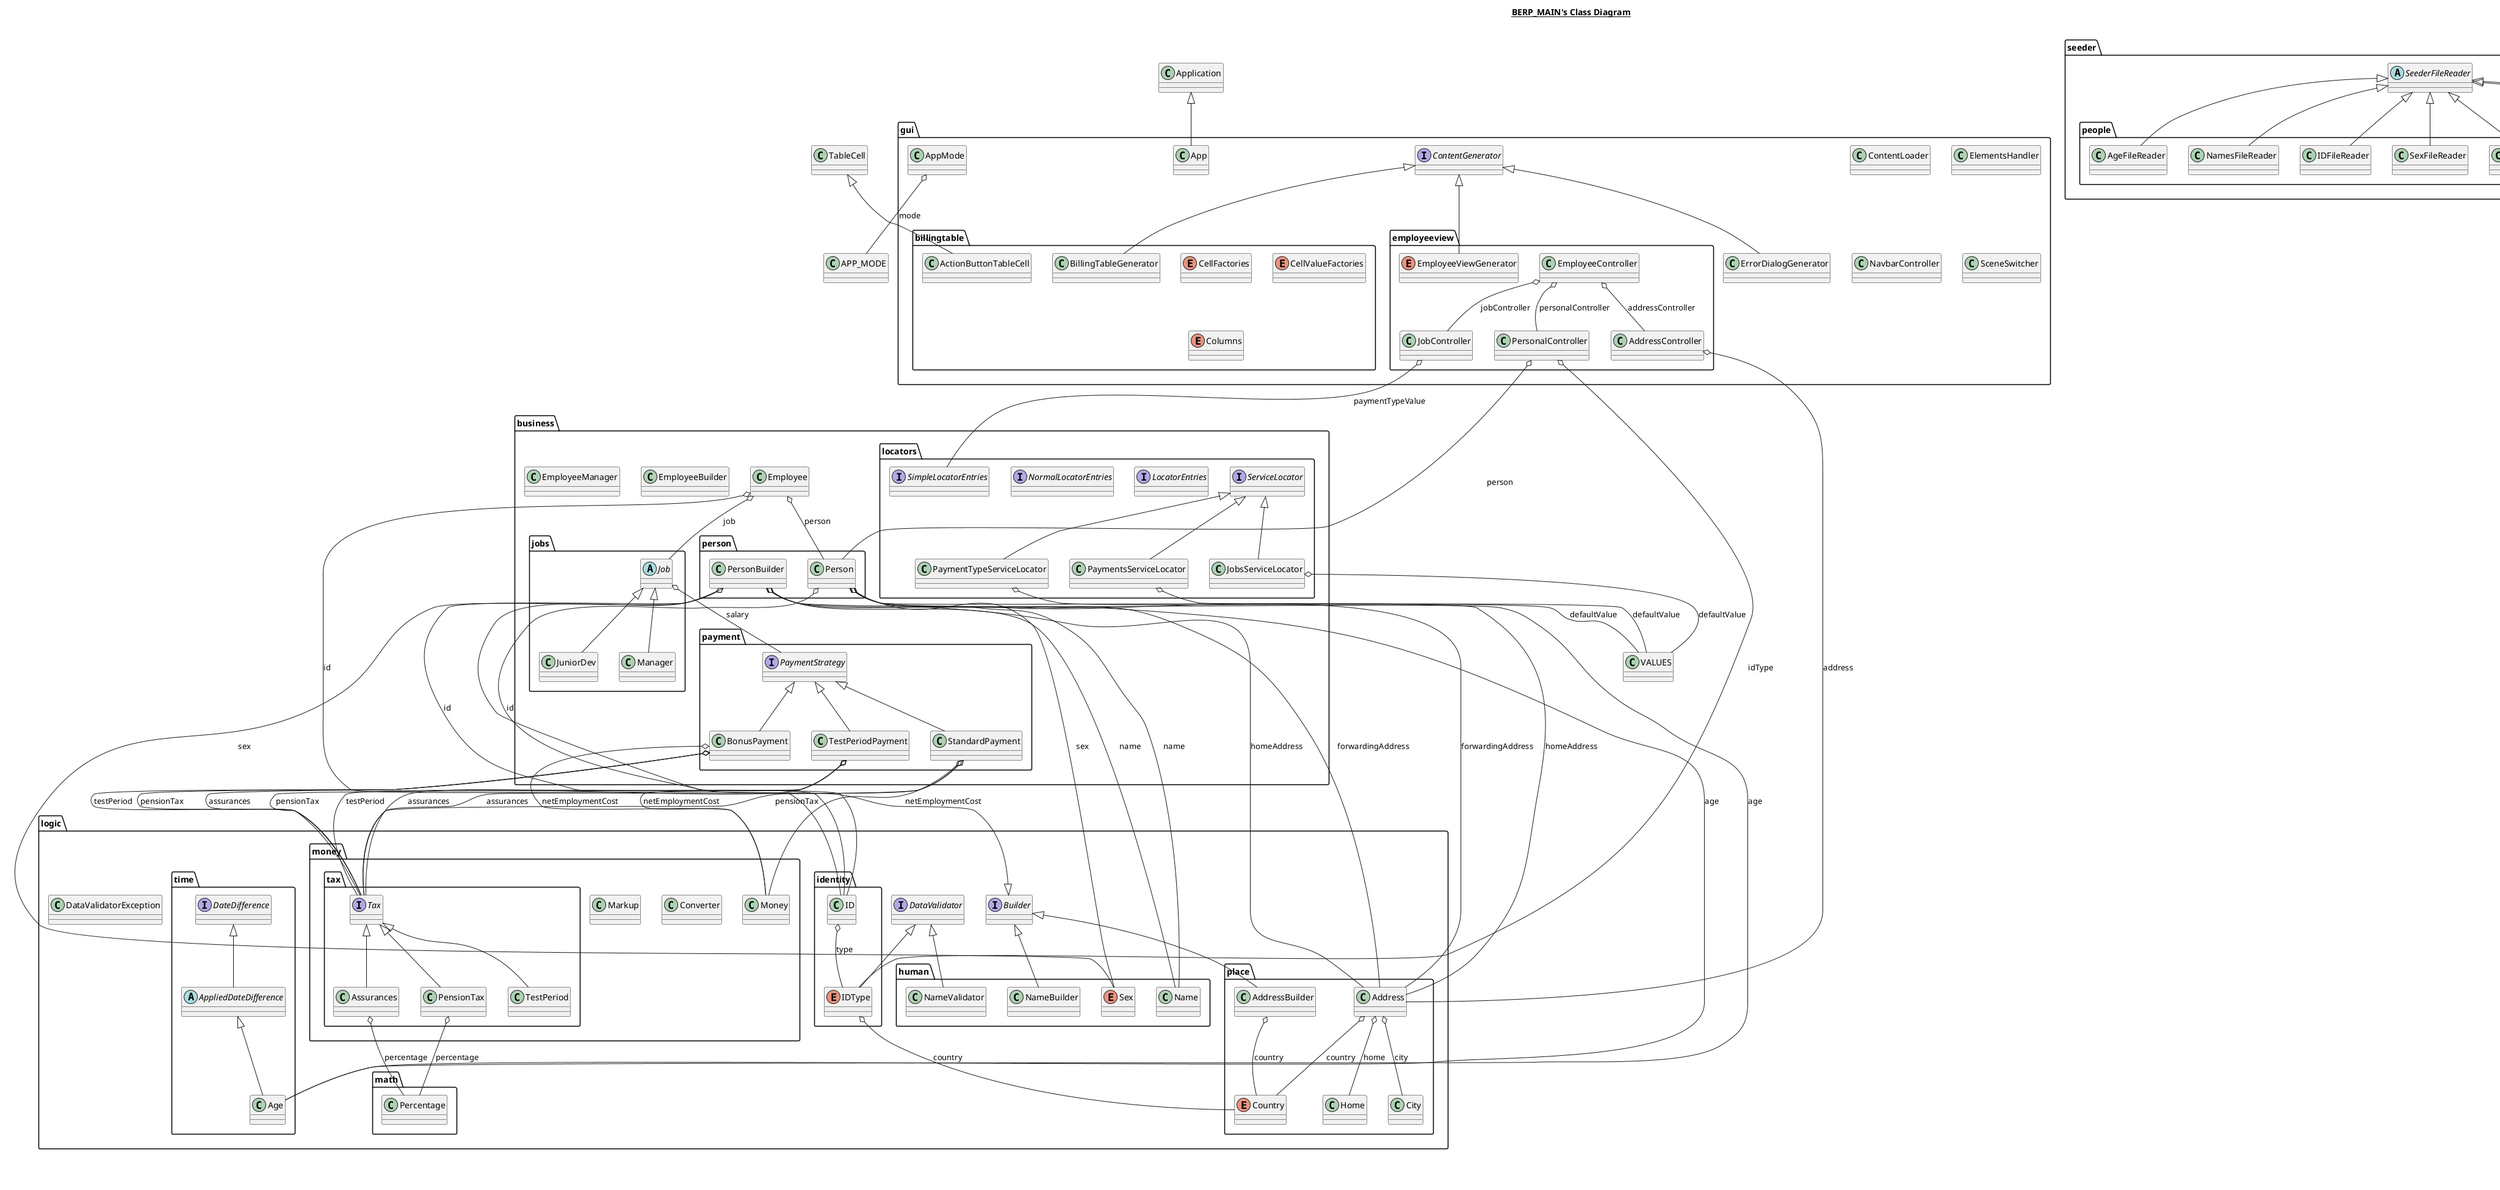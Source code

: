 @startuml

title __BERP_MAIN's Class Diagram__\n

  package gui {
    package gui.billingtable {
      class ActionButtonTableCell {
      }
    }
  }
  

  package logic {
    package logic.place {
      class Address {
      }
    }
  }
  

  package logic {
    package logic.place {
      class AddressBuilder {
      }
    }
  }
  

  package gui {
    package gui.employeeview {
      class AddressController {
      }
    }
  }
  

  package seeder {
    package seeder.people {
      class AddressFileReader {
      }
    }
  }
  

  package logic {
    package logic.time {
      class Age {
      }
    }
  }
  

  package seeder {
    package seeder.people {
      class AgeFileReader {
      }
    }
  }
  

  package gui {
    class App {
    }
  }
  

  package gui {
    class AppMode {
    }
  }
  

  package logic {
    package logic.time {
      abstract class AppliedDateDifference {
      }
    }
  }
  

  package logic {
    package logic.money {
      package logic.money.tax {
        class Assurances {
        }
      }
    }
  }
  

  package gui {
    package gui.billingtable {
      class BillingTableGenerator {
      }
    }
  }
  

  package business {
    package business.payment {
      class BonusPayment {
      }
    }
  }
  

  package logic {
    interface Builder {
    }
  }
  

  package gui {
    package gui.billingtable {
      enum CellFactories {
      }
    }
  }
  

  package gui {
    package gui.billingtable {
      enum CellValueFactories {
      }
    }
  }
  

  package logic {
    package logic.place {
      class City {
      }
    }
  }
  

  package gui {
    package gui.billingtable {
      enum Columns {
      }
    }
  }
  

  package gui {
    interface ContentGenerator {
    }
  }
  

  package gui {
    class ContentLoader {
    }
  }
  

  package logic {
    package logic.money {
      class Converter {
      }
    }
  }
  

  package logic {
    package logic.place {
      enum Country {
      }
    }
  }
  

  package logic {
    interface DataValidator {
    }
  }
  

  package logic {
    class DataValidatorException {
    }
  }
  

  package logic {
    package logic.time {
      interface DateDifference {
      }
    }
  }
  

  package debug {
    class Debugger {
    }
  }
  

  package gui {
    class ElementsHandler {
    }
  }
  

  package business {
    class Employee {
    }
  }
  

  package business {
    class EmployeeBuilder {
    }
  }
  

  package gui {
    package gui.employeeview {
      class EmployeeController {
      }
    }
  }
  

  package business {
    class EmployeeManager {
    }
  }
  

  package seeder {
    package seeder.job {
      class EmployeeSeeder {
      }
    }
  }
  

  package gui {
    package gui.employeeview {
      enum EmployeeViewGenerator {
      }
    }
  }
  

  package gui {
    class ErrorDialogGenerator {
    }
  }
  

  package logic {
    package logic.place {
      class Home {
      }
    }
  }
  

  package logic {
    package logic.identity {
      class ID {
      }
    }
  }
  

  package seeder {
    package seeder.job {
      class IDCompanyFileReader {
      }
    }
  }
  

  package seeder {
    package seeder.people {
      class IDFileReader {
      }
    }
  }
  

  package logic {
    package logic.identity {
      enum IDType {
      }
    }
  }
  

  package business {
    package business.jobs {
      abstract class Job {
      }
    }
  }
  

  package gui {
    package gui.employeeview {
      class JobController {
      }
    }
  }
  

  package seeder {
    package seeder.job {
      class JobFileReader {
      }
    }
  }
  

  package business {
    package business.locators {
      class JobsServiceLocator {
      }
    }
  }
  

  package business {
    package business.jobs {
      class JuniorDev {
      }
    }
  }
  

  package business {
    package business.locators {
      interface LocatorEntries {
      }
    }
  }
  

  package business {
    package business.jobs {
      class Manager {
      }
    }
  }
  

  package logic {
    package logic.money {
      class Markup {
      }
    }
  }
  

  package logic {
    package logic.money {
      class Money {
      }
    }
  }
  

  package logic {
    package logic.human {
      class Name {
      }
    }
  }
  

  package logic {
    package logic.human {
      class NameBuilder {
      }
    }
  }
  

  package logic {
    package logic.human {
      class NameValidator {
      }
    }
  }
  

  package seeder {
    package seeder.people {
      class NamesFileReader {
      }
    }
  }
  

  package gui {
    class NavbarController {
    }
  }
  

  package business {
    package business.locators {
      interface NormalLocatorEntries {
      }
    }
  }
  

  package business {
    package business.payment {
      interface PaymentStrategy {
      }
    }
  }
  

  package business {
    package business.locators {
      class PaymentTypeServiceLocator {
      }
    }
  }
  

  package business {
    package business.locators {
      class PaymentsServiceLocator {
      }
    }
  }
  

  package logic {
    package logic.money {
      package logic.money.tax {
        class PensionTax {
        }
      }
    }
  }
  

  package seeder {
    package seeder.people {
      class PeopleSeeder {
      }
    }
  }
  

  package logic {
    package logic.math {
      class Percentage {
      }
    }
  }
  

  package business {
    package business.person {
      class Person {
      }
    }
  }
  

  package business {
    package business.person {
      class PersonBuilder {
      }
    }
  }
  

  package gui {
    package gui.employeeview {
      class PersonalController {
      }
    }
  }
  

  package gui {
    class SceneSwitcher {
    }
  }
  

  package seeder {
    interface Seeder {
    }
  }
  

  package seeder {
    abstract class SeederFileReader {
    }
  }
  

  package business {
    package business.locators {
      interface ServiceLocator {
      }
    }
  }
  

  package logic {
    package logic.human {
      enum Sex {
      }
    }
  }
  

  package seeder {
    package seeder.people {
      class SexFileReader {
      }
    }
  }
  

  package business {
    package business.locators {
      interface SimpleLocatorEntries {
      }
    }
  }
  

  package business {
    package business.payment {
      class StandardPayment {
      }
    }
  }
  

  package logic {
    package logic.money {
      package logic.money.tax {
        interface Tax {
        }
      }
    }
  }
  

  package logic {
    package logic.money {
      package logic.money.tax {
        class TestPeriod {
        }
      }
    }
  }
  

  package business {
    package business.payment {
      class TestPeriodPayment {
      }
    }
  }
  

  ActionButtonTableCell -up-|> TableCell
  Address o-- Country : country
  Address o-- City : city
  Address o-- Home : home
  AddressBuilder -up-|> Builder
  AddressBuilder o-- Country : country
  AddressController o-- Address : address
  AddressFileReader -up-|> SeederFileReader
  Age -up-|> AppliedDateDifference
  AgeFileReader -up-|> SeederFileReader
  App -up-|> Application
  AppMode o-- APP_MODE : mode
  AppliedDateDifference -up-|> DateDifference
  Assurances -up-|> Tax
  Assurances o-- Percentage : percentage
  BillingTableGenerator -up-|> ContentGenerator
  BonusPayment -up-|> PaymentStrategy
  BonusPayment o-- Money : netEmploymentCost
  BonusPayment o-- Tax : pensionTax
  BonusPayment o-- Tax : assurances
  BonusPayment o-- Tax : testPeriod
  Employee o-- ID : id
  Employee o-- Person : person
  Employee o-- Job : job
  EmployeeController o-- PersonalController : personalController
  EmployeeController o-- AddressController : addressController
  EmployeeController o-- JobController : jobController
  EmployeeSeeder -up-|> Seeder
  EmployeeViewGenerator -up-|> ContentGenerator
  ErrorDialogGenerator -up-|> ContentGenerator
  ID o-- IDType : type
  IDCompanyFileReader -up-|> SeederFileReader
  IDFileReader -up-|> SeederFileReader
  IDType -up-|> DataValidator
  IDType o-- Country : country
  Job o-- PaymentStrategy : salary
  JobController o-- SimpleLocatorEntries : paymentTypeValue
  JobFileReader -up-|> SeederFileReader
  JobsServiceLocator -up-|> ServiceLocator
  JobsServiceLocator o-- VALUES : defaultValue
  JuniorDev -up-|> Job
  Manager -up-|> Job
  NameBuilder -up-|> Builder
  NameValidator -up-|> DataValidator
  NamesFileReader -up-|> SeederFileReader
  PaymentTypeServiceLocator -up-|> ServiceLocator
  PaymentTypeServiceLocator o-- VALUES : defaultValue
  PaymentsServiceLocator -up-|> ServiceLocator
  PaymentsServiceLocator o-- VALUES : defaultValue
  PensionTax -up-|> Tax
  PensionTax o-- Percentage : percentage
  PeopleSeeder -up-|> Seeder
  Person o-- ID : id
  Person o-- Sex : sex
  Person o-- Age : age
  Person o-- Name : name
  Person o-- Address : homeAddress
  Person o-- Address : forwardingAddress
  PersonBuilder -up-|> Builder
  PersonBuilder o-- ID : id
  PersonBuilder o-- Sex : sex
  PersonBuilder o-- Age : age
  PersonBuilder o-- Name : name
  PersonBuilder o-- Address : homeAddress
  PersonBuilder o-- Address : forwardingAddress
  PersonalController o-- Person : person
  PersonalController o-- IDType : idType
  SexFileReader -up-|> SeederFileReader
  StandardPayment -up-|> PaymentStrategy
  StandardPayment o-- Money : netEmploymentCost
  StandardPayment o-- Tax : pensionTax
  StandardPayment o-- Tax : assurances
  TestPeriod -up-|> Tax
  TestPeriodPayment -up-|> PaymentStrategy
  TestPeriodPayment o-- Money : netEmploymentCost
  TestPeriodPayment o-- Tax : pensionTax
  TestPeriodPayment o-- Tax : assurances
  TestPeriodPayment o-- Tax : testPeriod


right footer


PlantUML diagram generated by SketchIt! (https://bitbucket.org/pmesmeur/sketch.it)
For more information about this tool, please contact philippe.mesmeur@gmail.com
endfooter

@enduml
